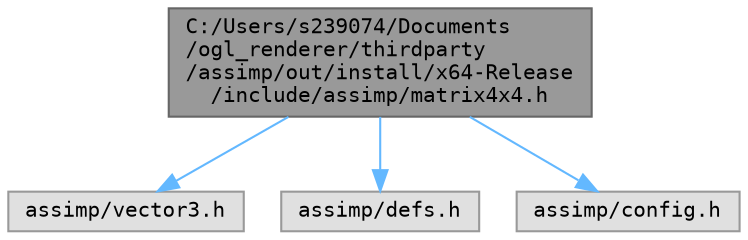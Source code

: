 digraph "C:/Users/s239074/Documents/ogl_renderer/thirdparty/assimp/out/install/x64-Release/include/assimp/matrix4x4.h"
{
 // LATEX_PDF_SIZE
  bgcolor="transparent";
  edge [fontname=Terminal,fontsize=10,labelfontname=Helvetica,labelfontsize=10];
  node [fontname=Terminal,fontsize=10,shape=box,height=0.2,width=0.4];
  Node1 [label="C:/Users/s239074/Documents\l/ogl_renderer/thirdparty\l/assimp/out/install/x64-Release\l/include/assimp/matrix4x4.h",height=0.2,width=0.4,color="gray40", fillcolor="grey60", style="filled", fontcolor="black",tooltip="4x4 matrix structure, including operators when compiling in C++"];
  Node1 -> Node2 [color="steelblue1",style="solid"];
  Node2 [label="assimp/vector3.h",height=0.2,width=0.4,color="grey60", fillcolor="#E0E0E0", style="filled",tooltip=" "];
  Node1 -> Node3 [color="steelblue1",style="solid"];
  Node3 [label="assimp/defs.h",height=0.2,width=0.4,color="grey60", fillcolor="#E0E0E0", style="filled",tooltip=" "];
  Node1 -> Node4 [color="steelblue1",style="solid"];
  Node4 [label="assimp/config.h",height=0.2,width=0.4,color="grey60", fillcolor="#E0E0E0", style="filled",tooltip=" "];
}
